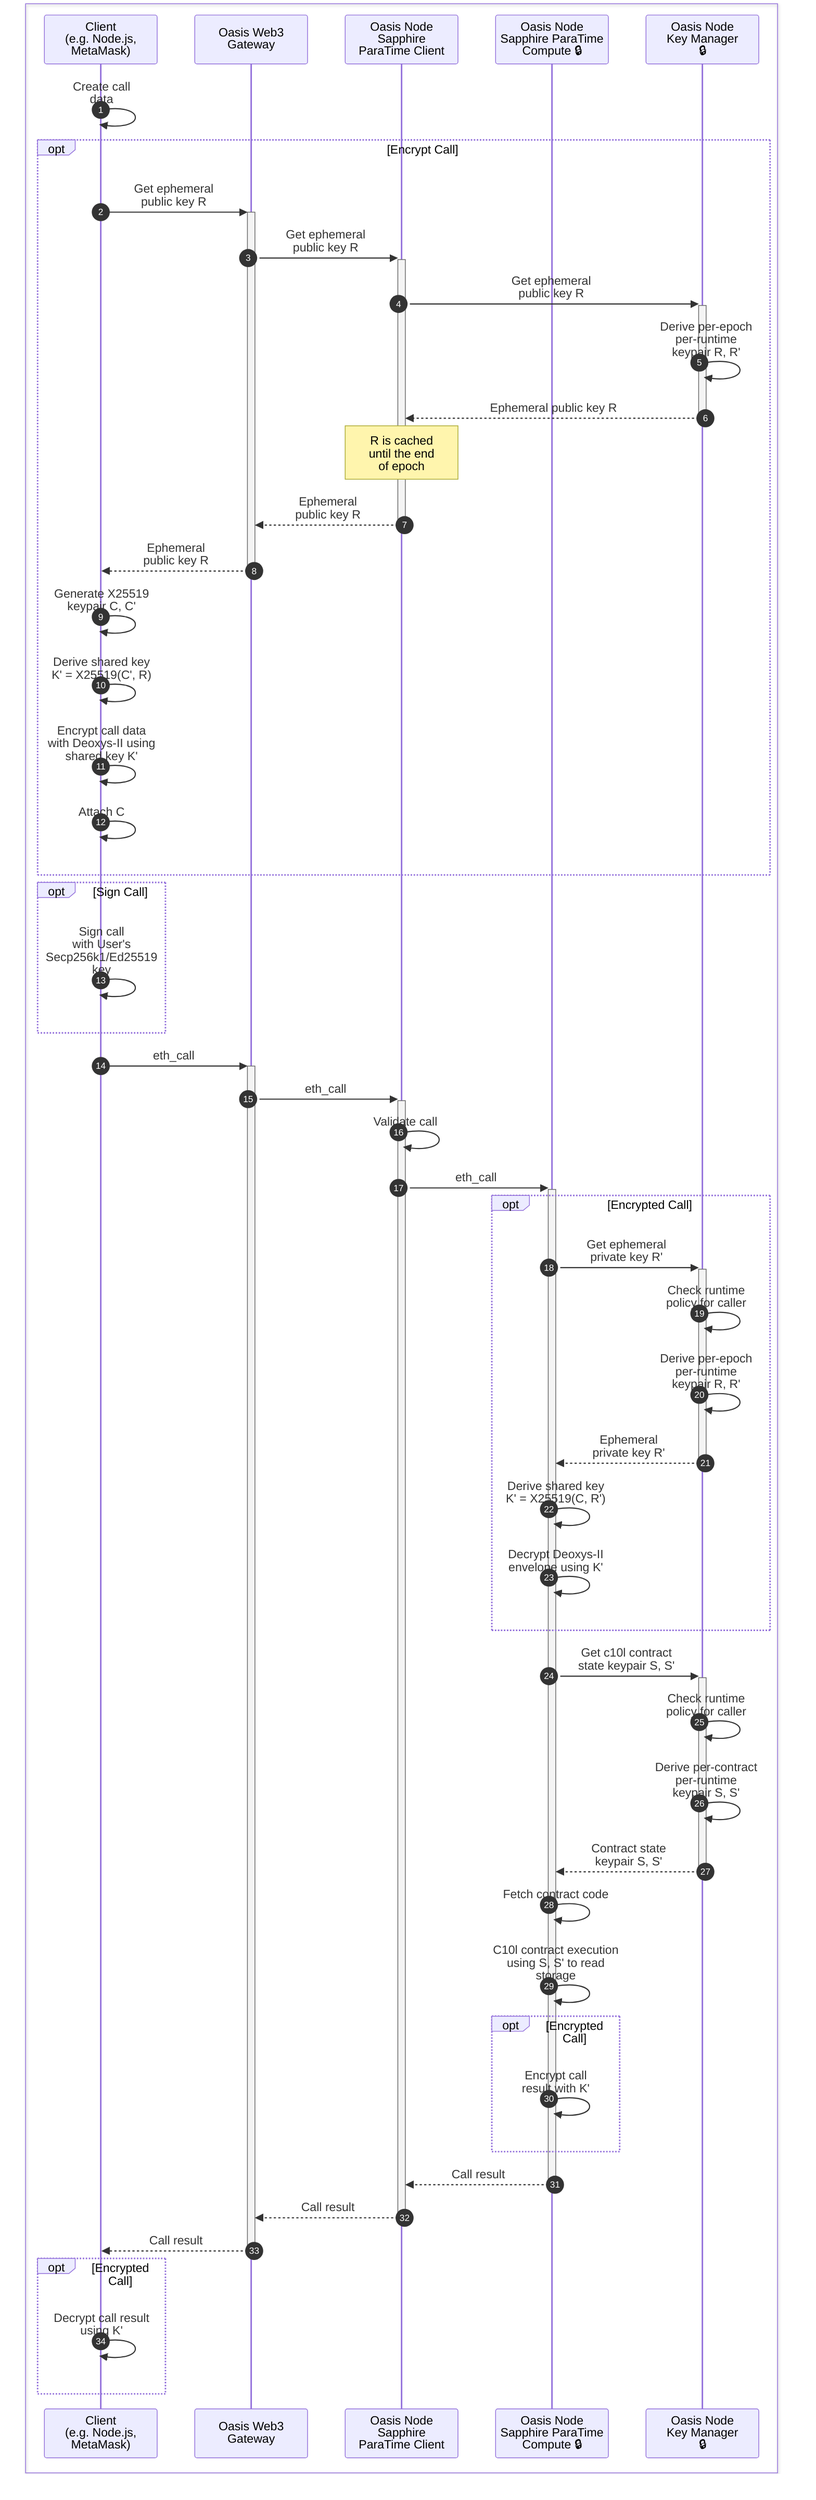 sequenceDiagram
    autonumber
    # Didn't find any way to add a class in sequenceDiagram to act as a selector.
    box rgba(999,999,999,0) # Acts as selector to override background color as details.alert--info
      participant Client as Client<br/>(e.g. Node.js,<br/>MetaMask)
      participant Web3 as Oasis Web3<br/>Gateway
      participant ClientN as Oasis Node<br/>Sapphire<br/>ParaTime Client
      participant Compute as Oasis Node<br/>Sapphire ParaTime<br/>Compute 🔒
      participant KM as Oasis Node<br/>Key Manager<br/>🔒
    end

    Client->>Client: Create call<br/>data

    opt Encrypt Call
        Client->>+Web3: Get ephemeral<br/>public key R
        Web3->>+ClientN: Get ephemeral<br/>public key R
        ClientN->>+KM: Get ephemeral<br/>public key R
        KM->>KM: Derive per-epoch<br/>per-runtime<br/>keypair R, R'
        KM-->>-ClientN: Ephemeral public key R
        Note over ClientN: R is cached<br/>until the end<br/>of epoch
        ClientN-->>-Web3: Ephemeral<br/>public key R
        Web3-->>-Client: Ephemeral<br/>public key R

        Client->>Client: Generate X25519<br/>keypair C, C'
        Client->>Client: Derive shared key<br/>K' = X25519(C', R)
        Client->>Client: Encrypt call data<br/>with Deoxys-II using<br/>shared key K'
        Client->>Client: Attach C
    end

    opt Sign Call
        Client->>Client: Sign call<br/>with User's<br/>Secp256k1/Ed25519<br/>key
    end

    Client->>+Web3: eth_call
    Web3->>+ClientN: eth_call
    ClientN->>ClientN: Validate call
    ClientN->>+Compute: eth_call

    opt Encrypted Call
        Compute->>+KM: Get ephemeral<br/>private key R'
        KM->>KM: Check runtime<br/>policy for caller
        KM->>KM: Derive per-epoch<br/>per-runtime<br/>keypair R, R'
        KM-->>-Compute: Ephemeral<br/>private key R'
        Compute->>Compute: Derive shared key<br/>K' = X25519(C, R')
        Compute->>Compute: Decrypt Deoxys-II<br/>envelope using K'
    end

    Compute->>+KM: Get c10l contract<br/>state keypair S, S'
    KM->>KM: Check runtime<br/>policy for caller
    KM->>KM: Derive per-contract<br/>per-runtime<br/>keypair S, S'
    KM-->>-Compute: Contract state<br/>keypair S, S'

    Compute->>Compute: Fetch contract code
    Compute->>Compute: C10l contract execution<br/>using S, S' to read<br/>storage

    opt Encrypted Call
        Compute->>Compute: Encrypt call<br/>result with K'
    end

    Compute-->>-ClientN: Call result
    ClientN-->>-Web3: Call result
    Web3-->>-Client: Call result

    opt Encrypted Call
        Client->>Client: Decrypt call result<br/>using K'
    end